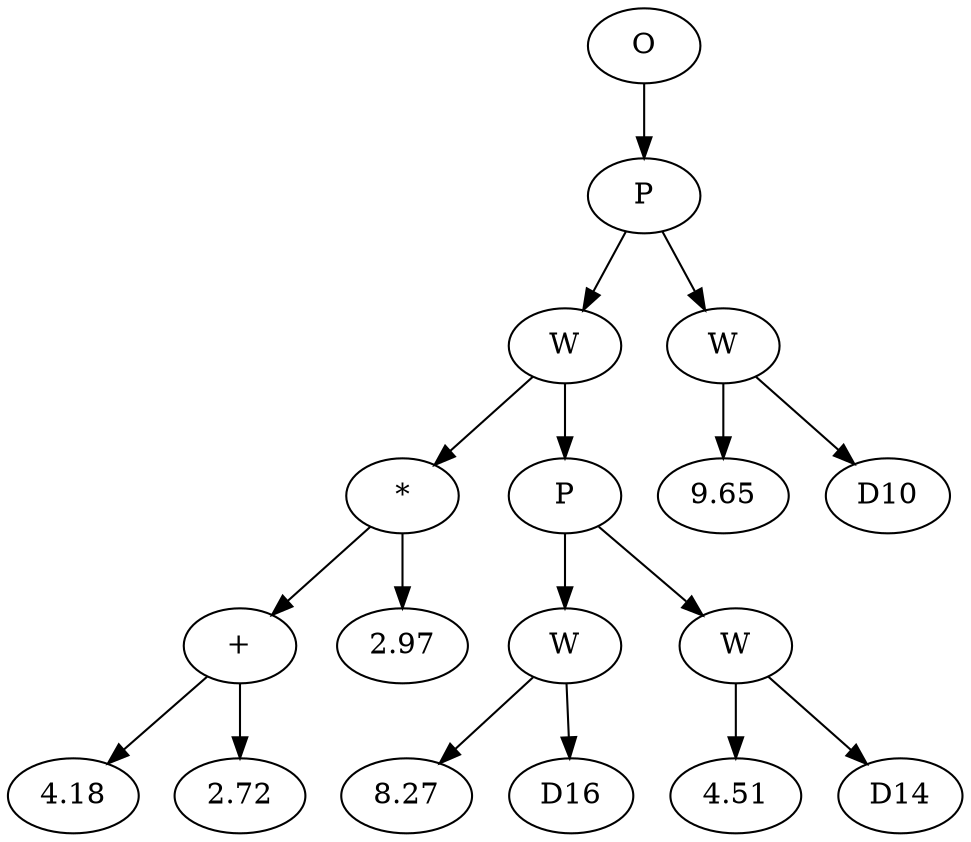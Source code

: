 // Tree
digraph {
	38220123 [label=O]
	38220124 [label=P]
	38220123 -> 38220124
	38220125 [label=W]
	38220124 -> 38220125
	38220126 [label="*"]
	38220125 -> 38220126
	38220127 [label="+"]
	38220126 -> 38220127
	38220128 [label=4.18]
	38220127 -> 38220128
	38220129 [label=2.72]
	38220127 -> 38220129
	38220130 [label=2.97]
	38220126 -> 38220130
	38220131 [label=P]
	38220125 -> 38220131
	38220132 [label=W]
	38220131 -> 38220132
	38220133 [label=8.27]
	38220132 -> 38220133
	38220134 [label=D16]
	38220132 -> 38220134
	38220135 [label=W]
	38220131 -> 38220135
	38220136 [label=4.51]
	38220135 -> 38220136
	38220137 [label=D14]
	38220135 -> 38220137
	38220138 [label=W]
	38220124 -> 38220138
	38220139 [label=9.65]
	38220138 -> 38220139
	38220140 [label=D10]
	38220138 -> 38220140
}

